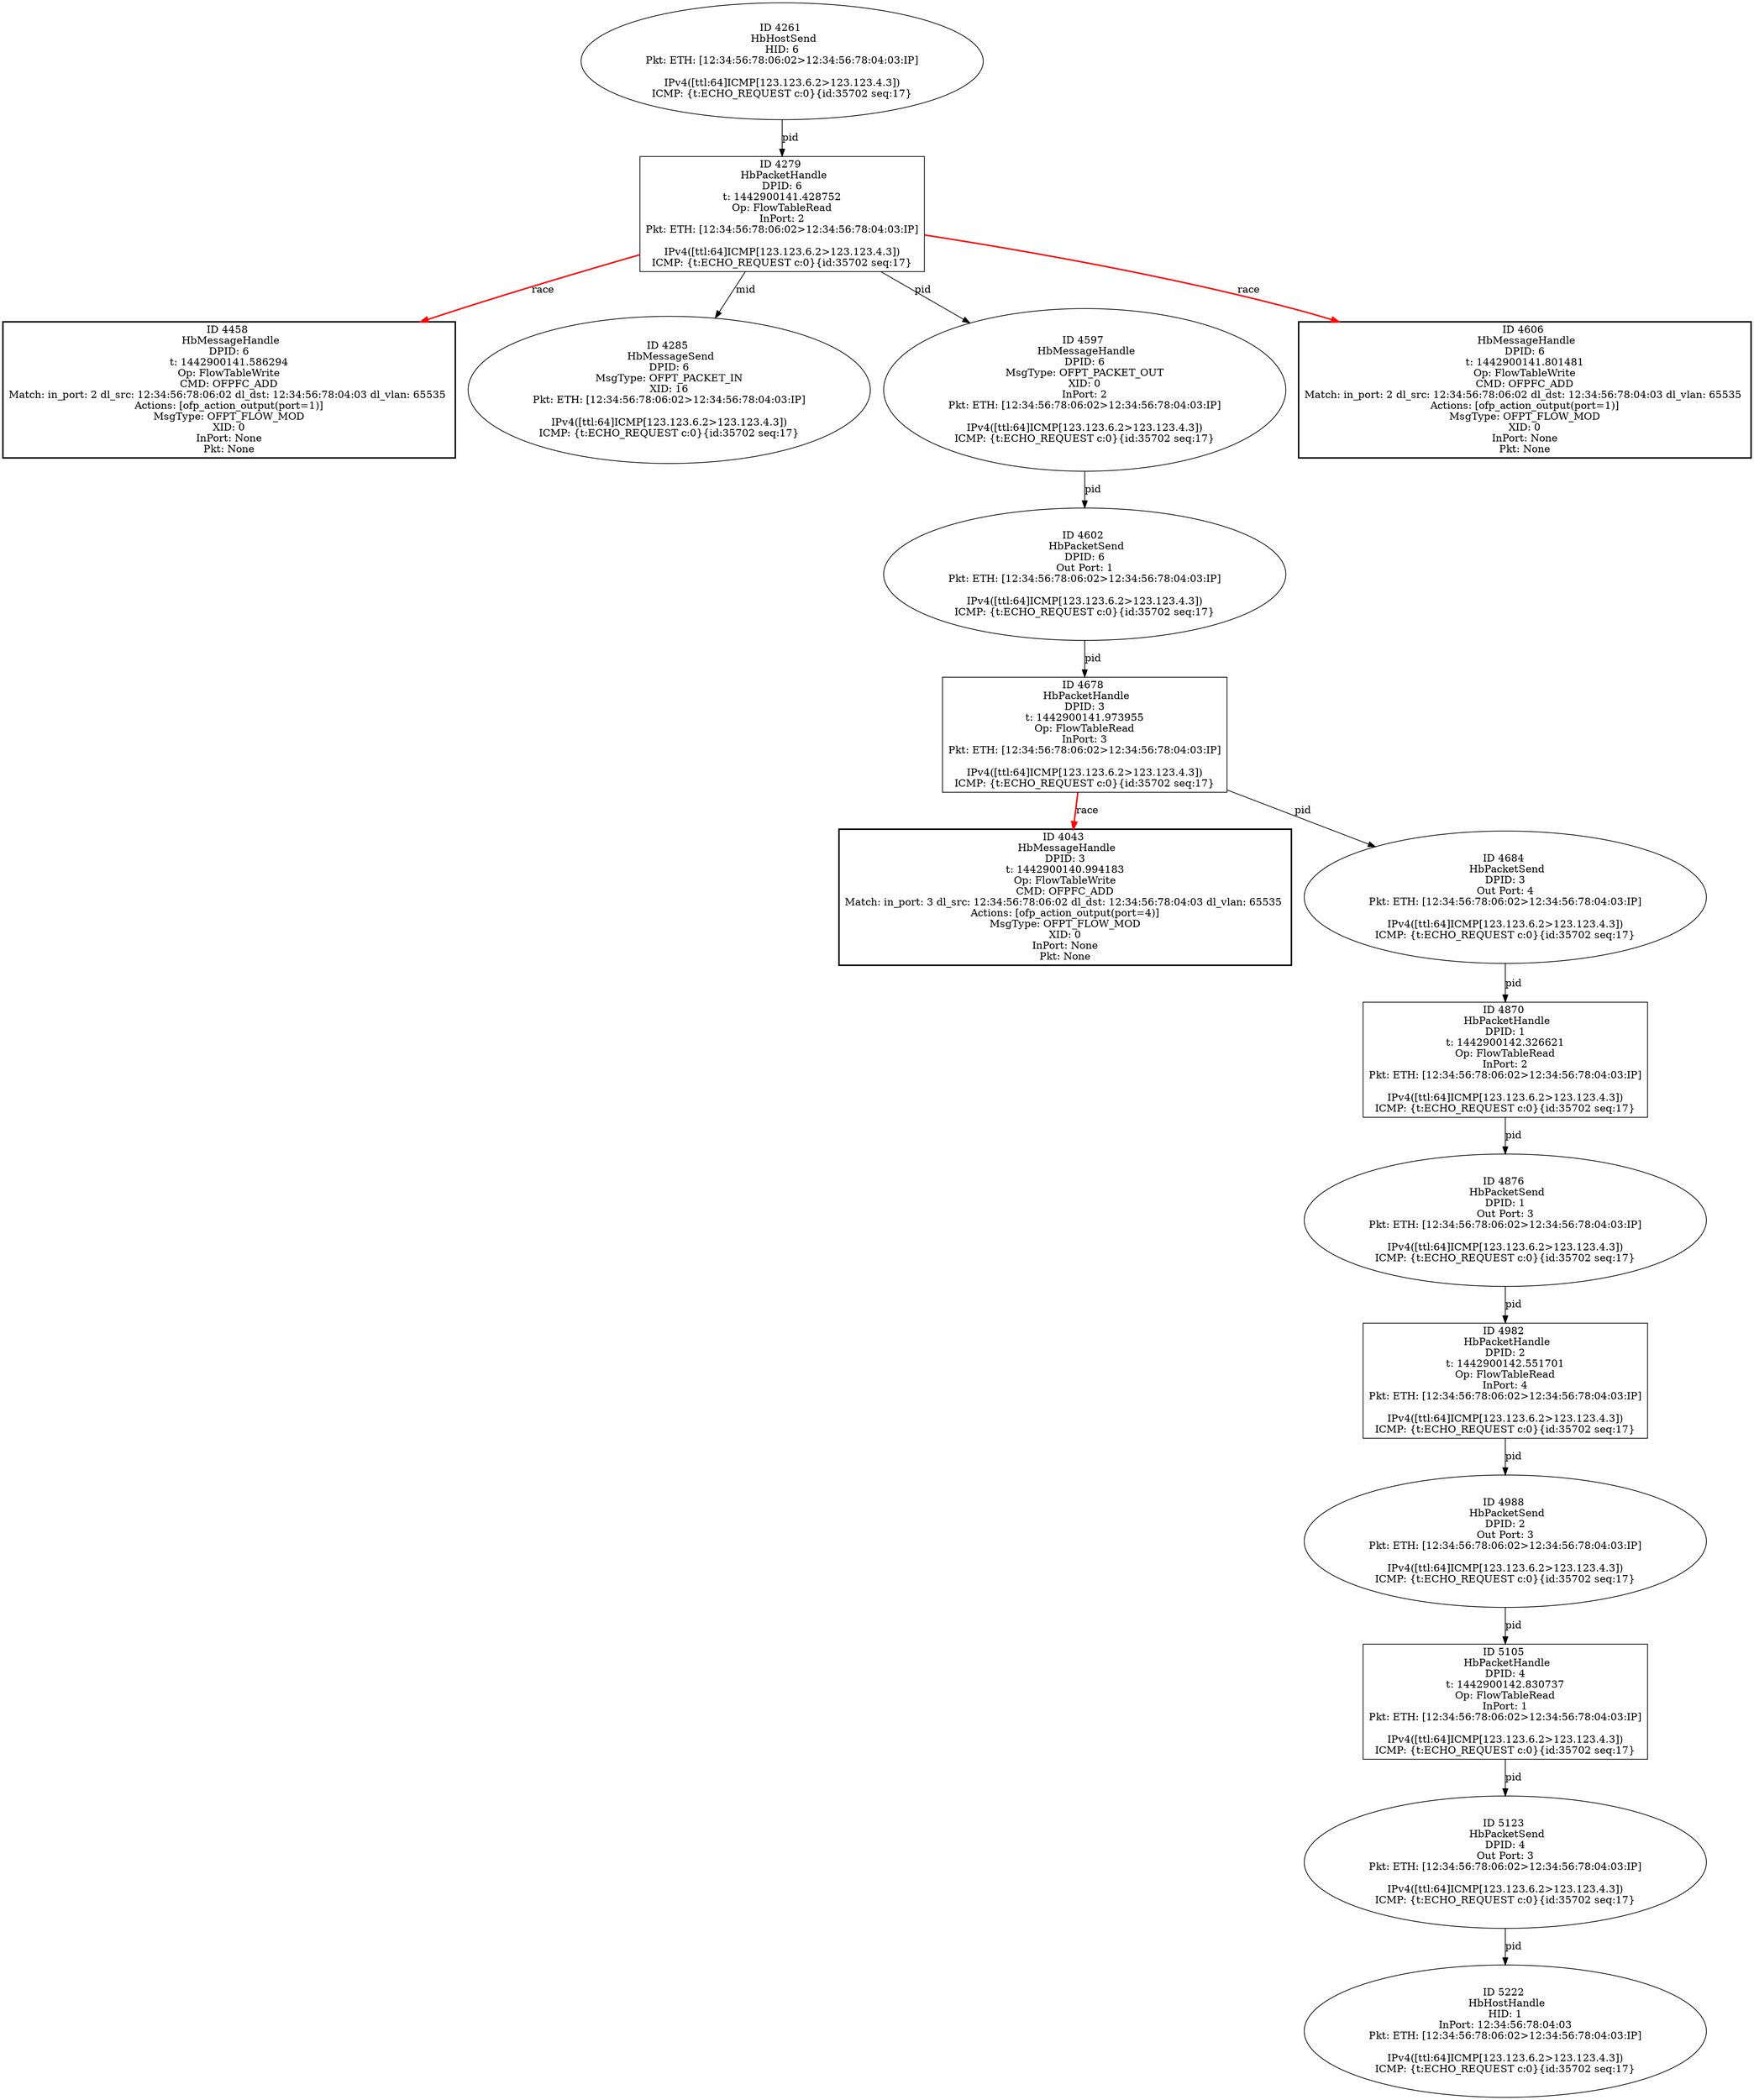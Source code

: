 strict digraph G {
5123 [shape=oval, event=<hb_events.HbPacketSend object at 0x108cbde50>, label="ID 5123 
 HbPacketSend
DPID: 4
Out Port: 3
Pkt: ETH: [12:34:56:78:06:02>12:34:56:78:04:03:IP]

IPv4([ttl:64]ICMP[123.123.6.2>123.123.4.3])
ICMP: {t:ECHO_REQUEST c:0}{id:35702 seq:17}"];
4261 [shape=oval, event=<hb_events.HbHostSend object at 0x10879a290>, label="ID 4261 
 HbHostSend
HID: 6
Pkt: ETH: [12:34:56:78:06:02>12:34:56:78:04:03:IP]

IPv4([ttl:64]ICMP[123.123.6.2>123.123.4.3])
ICMP: {t:ECHO_REQUEST c:0}{id:35702 seq:17}"];
4678 [shape=box, event=<hb_events.HbPacketHandle object at 0x1089ba550>, label="ID 4678 
 HbPacketHandle
DPID: 3
t: 1442900141.973955
Op: FlowTableRead
InPort: 3
Pkt: ETH: [12:34:56:78:06:02>12:34:56:78:04:03:IP]

IPv4([ttl:64]ICMP[123.123.6.2>123.123.4.3])
ICMP: {t:ECHO_REQUEST c:0}{id:35702 seq:17}"];
4876 [shape=oval, event=<hb_events.HbPacketSend object at 0x108ad8f10>, label="ID 4876 
 HbPacketSend
DPID: 1
Out Port: 3
Pkt: ETH: [12:34:56:78:06:02>12:34:56:78:04:03:IP]

IPv4([ttl:64]ICMP[123.123.6.2>123.123.4.3])
ICMP: {t:ECHO_REQUEST c:0}{id:35702 seq:17}"];
4458 [shape=box, style=bold, event=<hb_events.HbMessageHandle object at 0x1088d2ad0>, label="ID 4458 
 HbMessageHandle
DPID: 6
t: 1442900141.586294
Op: FlowTableWrite
CMD: OFPFC_ADD
Match: in_port: 2 dl_src: 12:34:56:78:06:02 dl_dst: 12:34:56:78:04:03 dl_vlan: 65535 
Actions: [ofp_action_output(port=1)]
MsgType: OFPT_FLOW_MOD
XID: 0
InPort: None
Pkt: None"];
4043 [shape=box, style=bold, event=<hb_events.HbMessageHandle object at 0x10866b150>, label="ID 4043 
 HbMessageHandle
DPID: 3
t: 1442900140.994183
Op: FlowTableWrite
CMD: OFPFC_ADD
Match: in_port: 3 dl_src: 12:34:56:78:06:02 dl_dst: 12:34:56:78:04:03 dl_vlan: 65535 
Actions: [ofp_action_output(port=4)]
MsgType: OFPT_FLOW_MOD
XID: 0
InPort: None
Pkt: None"];
4684 [shape=oval, event=<hb_events.HbPacketSend object at 0x1089bab50>, label="ID 4684 
 HbPacketSend
DPID: 3
Out Port: 4
Pkt: ETH: [12:34:56:78:06:02>12:34:56:78:04:03:IP]

IPv4([ttl:64]ICMP[123.123.6.2>123.123.4.3])
ICMP: {t:ECHO_REQUEST c:0}{id:35702 seq:17}"];
4285 [shape=oval, event=<hb_events.HbMessageSend object at 0x1087afe90>, label="ID 4285 
 HbMessageSend
DPID: 6
MsgType: OFPT_PACKET_IN
XID: 16
Pkt: ETH: [12:34:56:78:06:02>12:34:56:78:04:03:IP]

IPv4([ttl:64]ICMP[123.123.6.2>123.123.4.3])
ICMP: {t:ECHO_REQUEST c:0}{id:35702 seq:17}"];
5105 [shape=box, event=<hb_events.HbPacketHandle object at 0x108cbdad0>, label="ID 5105 
 HbPacketHandle
DPID: 4
t: 1442900142.830737
Op: FlowTableRead
InPort: 1
Pkt: ETH: [12:34:56:78:06:02>12:34:56:78:04:03:IP]

IPv4([ttl:64]ICMP[123.123.6.2>123.123.4.3])
ICMP: {t:ECHO_REQUEST c:0}{id:35702 seq:17}"];
4870 [shape=box, event=<hb_events.HbPacketHandle object at 0x108ad8b10>, label="ID 4870 
 HbPacketHandle
DPID: 1
t: 1442900142.326621
Op: FlowTableRead
InPort: 2
Pkt: ETH: [12:34:56:78:06:02>12:34:56:78:04:03:IP]

IPv4([ttl:64]ICMP[123.123.6.2>123.123.4.3])
ICMP: {t:ECHO_REQUEST c:0}{id:35702 seq:17}"];
4597 [shape=oval, event=<hb_events.HbMessageHandle object at 0x10894ac90>, label="ID 4597 
 HbMessageHandle
DPID: 6
MsgType: OFPT_PACKET_OUT
XID: 0
InPort: 2
Pkt: ETH: [12:34:56:78:06:02>12:34:56:78:04:03:IP]

IPv4([ttl:64]ICMP[123.123.6.2>123.123.4.3])
ICMP: {t:ECHO_REQUEST c:0}{id:35702 seq:17}"];
4982 [shape=box, event=<hb_events.HbPacketHandle object at 0x108c15050>, label="ID 4982 
 HbPacketHandle
DPID: 2
t: 1442900142.551701
Op: FlowTableRead
InPort: 4
Pkt: ETH: [12:34:56:78:06:02>12:34:56:78:04:03:IP]

IPv4([ttl:64]ICMP[123.123.6.2>123.123.4.3])
ICMP: {t:ECHO_REQUEST c:0}{id:35702 seq:17}"];
4279 [shape=box, event=<hb_events.HbPacketHandle object at 0x108787bd0>, label="ID 4279 
 HbPacketHandle
DPID: 6
t: 1442900141.428752
Op: FlowTableRead
InPort: 2
Pkt: ETH: [12:34:56:78:06:02>12:34:56:78:04:03:IP]

IPv4([ttl:64]ICMP[123.123.6.2>123.123.4.3])
ICMP: {t:ECHO_REQUEST c:0}{id:35702 seq:17}"];
4602 [shape=oval, event=<hb_events.HbPacketSend object at 0x10895f1d0>, label="ID 4602 
 HbPacketSend
DPID: 6
Out Port: 1
Pkt: ETH: [12:34:56:78:06:02>12:34:56:78:04:03:IP]

IPv4([ttl:64]ICMP[123.123.6.2>123.123.4.3])
ICMP: {t:ECHO_REQUEST c:0}{id:35702 seq:17}"];
4988 [shape=oval, event=<hb_events.HbPacketSend object at 0x108b58790>, label="ID 4988 
 HbPacketSend
DPID: 2
Out Port: 3
Pkt: ETH: [12:34:56:78:06:02>12:34:56:78:04:03:IP]

IPv4([ttl:64]ICMP[123.123.6.2>123.123.4.3])
ICMP: {t:ECHO_REQUEST c:0}{id:35702 seq:17}"];
5222 [shape=oval, event=<hb_events.HbHostHandle object at 0x108d2e250>, label="ID 5222 
 HbHostHandle
HID: 1
InPort: 12:34:56:78:04:03
Pkt: ETH: [12:34:56:78:06:02>12:34:56:78:04:03:IP]

IPv4([ttl:64]ICMP[123.123.6.2>123.123.4.3])
ICMP: {t:ECHO_REQUEST c:0}{id:35702 seq:17}"];
4606 [shape=box, style=bold, event=<hb_events.HbMessageHandle object at 0x108947350>, label="ID 4606 
 HbMessageHandle
DPID: 6
t: 1442900141.801481
Op: FlowTableWrite
CMD: OFPFC_ADD
Match: in_port: 2 dl_src: 12:34:56:78:06:02 dl_dst: 12:34:56:78:04:03 dl_vlan: 65535 
Actions: [ofp_action_output(port=1)]
MsgType: OFPT_FLOW_MOD
XID: 0
InPort: None
Pkt: None"];
5123 -> 5222  [rel=pid, label=pid];
4261 -> 4279  [rel=pid, label=pid];
4678 -> 4043  [harmful=True, color=red, style=bold, rel=race, label=race];
4678 -> 4684  [rel=pid, label=pid];
4876 -> 4982  [rel=pid, label=pid];
4684 -> 4870  [rel=pid, label=pid];
5105 -> 5123  [rel=pid, label=pid];
4870 -> 4876  [rel=pid, label=pid];
4597 -> 4602  [rel=pid, label=pid];
4982 -> 4988  [rel=pid, label=pid];
4279 -> 4458  [harmful=True, color=red, style=bold, rel=race, label=race];
4279 -> 4597  [rel=pid, label=pid];
4279 -> 4606  [harmful=True, color=red, style=bold, rel=race, label=race];
4279 -> 4285  [rel=mid, label=mid];
4602 -> 4678  [rel=pid, label=pid];
4988 -> 5105  [rel=pid, label=pid];
}
